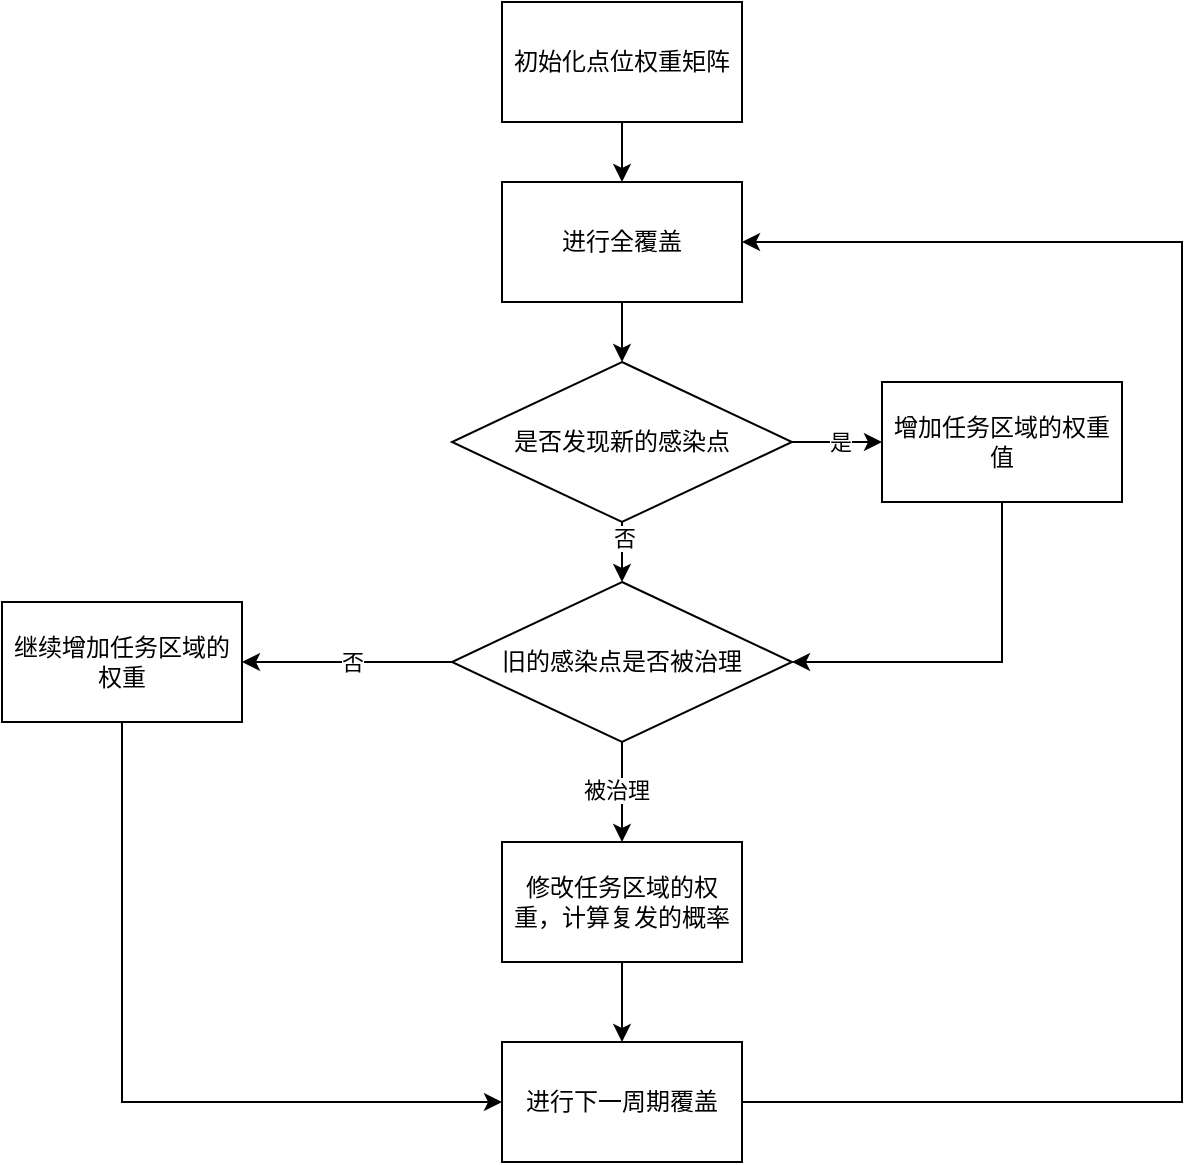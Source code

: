 <mxfile version="26.2.3">
  <diagram name="第 1 页" id="CfyCc19zAq1EiHy3i6xN">
    <mxGraphModel dx="1044" dy="543" grid="1" gridSize="10" guides="1" tooltips="1" connect="1" arrows="1" fold="1" page="1" pageScale="1" pageWidth="827" pageHeight="1169" math="0" shadow="0">
      <root>
        <mxCell id="0" />
        <mxCell id="1" parent="0" />
        <mxCell id="m_UP_izuxUmIqxNckfhg-3" value="" style="edgeStyle=orthogonalEdgeStyle;rounded=0;orthogonalLoop=1;jettySize=auto;html=1;" parent="1" source="m_UP_izuxUmIqxNckfhg-1" target="m_UP_izuxUmIqxNckfhg-2" edge="1">
          <mxGeometry relative="1" as="geometry" />
        </mxCell>
        <mxCell id="m_UP_izuxUmIqxNckfhg-1" value="初始化点位权重矩阵" style="rounded=0;whiteSpace=wrap;html=1;" parent="1" vertex="1">
          <mxGeometry x="260" y="20" width="120" height="60" as="geometry" />
        </mxCell>
        <mxCell id="m_UP_izuxUmIqxNckfhg-5" value="" style="edgeStyle=orthogonalEdgeStyle;rounded=0;orthogonalLoop=1;jettySize=auto;html=1;" parent="1" source="m_UP_izuxUmIqxNckfhg-2" target="m_UP_izuxUmIqxNckfhg-4" edge="1">
          <mxGeometry relative="1" as="geometry" />
        </mxCell>
        <mxCell id="m_UP_izuxUmIqxNckfhg-2" value="进行全覆盖" style="whiteSpace=wrap;html=1;rounded=0;" parent="1" vertex="1">
          <mxGeometry x="260" y="110" width="120" height="60" as="geometry" />
        </mxCell>
        <mxCell id="m_UP_izuxUmIqxNckfhg-7" value="" style="edgeStyle=orthogonalEdgeStyle;rounded=0;orthogonalLoop=1;jettySize=auto;html=1;" parent="1" source="m_UP_izuxUmIqxNckfhg-4" target="m_UP_izuxUmIqxNckfhg-6" edge="1">
          <mxGeometry relative="1" as="geometry" />
        </mxCell>
        <mxCell id="m_UP_izuxUmIqxNckfhg-22" value="否" style="edgeLabel;html=1;align=center;verticalAlign=middle;resizable=0;points=[];" parent="m_UP_izuxUmIqxNckfhg-7" vertex="1" connectable="0">
          <mxGeometry x="-0.68" y="1" relative="1" as="geometry">
            <mxPoint as="offset" />
          </mxGeometry>
        </mxCell>
        <mxCell id="m_UP_izuxUmIqxNckfhg-11" value="" style="edgeStyle=orthogonalEdgeStyle;rounded=0;orthogonalLoop=1;jettySize=auto;html=1;" parent="1" source="m_UP_izuxUmIqxNckfhg-4" target="m_UP_izuxUmIqxNckfhg-10" edge="1">
          <mxGeometry relative="1" as="geometry" />
        </mxCell>
        <mxCell id="m_UP_izuxUmIqxNckfhg-21" value="是" style="edgeLabel;html=1;align=center;verticalAlign=middle;resizable=0;points=[];" parent="m_UP_izuxUmIqxNckfhg-11" vertex="1" connectable="0">
          <mxGeometry x="0.067" relative="1" as="geometry">
            <mxPoint as="offset" />
          </mxGeometry>
        </mxCell>
        <mxCell id="m_UP_izuxUmIqxNckfhg-4" value="是否发现新的感染点" style="rhombus;whiteSpace=wrap;html=1;rounded=0;" parent="1" vertex="1">
          <mxGeometry x="235" y="200" width="170" height="80" as="geometry" />
        </mxCell>
        <mxCell id="m_UP_izuxUmIqxNckfhg-14" value="" style="edgeStyle=orthogonalEdgeStyle;rounded=0;orthogonalLoop=1;jettySize=auto;html=1;" parent="1" source="m_UP_izuxUmIqxNckfhg-6" target="m_UP_izuxUmIqxNckfhg-13" edge="1">
          <mxGeometry relative="1" as="geometry" />
        </mxCell>
        <mxCell id="m_UP_izuxUmIqxNckfhg-15" value="否" style="edgeLabel;html=1;align=center;verticalAlign=middle;resizable=0;points=[];" parent="m_UP_izuxUmIqxNckfhg-14" vertex="1" connectable="0">
          <mxGeometry x="-0.048" relative="1" as="geometry">
            <mxPoint as="offset" />
          </mxGeometry>
        </mxCell>
        <mxCell id="m_UP_izuxUmIqxNckfhg-19" value="" style="edgeStyle=orthogonalEdgeStyle;rounded=0;orthogonalLoop=1;jettySize=auto;html=1;" parent="1" source="m_UP_izuxUmIqxNckfhg-6" target="m_UP_izuxUmIqxNckfhg-18" edge="1">
          <mxGeometry relative="1" as="geometry" />
        </mxCell>
        <mxCell id="m_UP_izuxUmIqxNckfhg-20" value="被治理" style="edgeLabel;html=1;align=center;verticalAlign=middle;resizable=0;points=[];" parent="m_UP_izuxUmIqxNckfhg-19" vertex="1" connectable="0">
          <mxGeometry x="-0.04" y="-3" relative="1" as="geometry">
            <mxPoint as="offset" />
          </mxGeometry>
        </mxCell>
        <mxCell id="m_UP_izuxUmIqxNckfhg-6" value="旧的感染点是否被治理" style="rhombus;whiteSpace=wrap;html=1;rounded=0;" parent="1" vertex="1">
          <mxGeometry x="235" y="310" width="170" height="80" as="geometry" />
        </mxCell>
        <mxCell id="m_UP_izuxUmIqxNckfhg-12" style="edgeStyle=orthogonalEdgeStyle;rounded=0;orthogonalLoop=1;jettySize=auto;html=1;" parent="1" source="m_UP_izuxUmIqxNckfhg-10" target="m_UP_izuxUmIqxNckfhg-6" edge="1">
          <mxGeometry relative="1" as="geometry">
            <Array as="points">
              <mxPoint x="510" y="350" />
            </Array>
          </mxGeometry>
        </mxCell>
        <mxCell id="m_UP_izuxUmIqxNckfhg-10" value="增加任务区域的权重值" style="whiteSpace=wrap;html=1;rounded=0;" parent="1" vertex="1">
          <mxGeometry x="450" y="210" width="120" height="60" as="geometry" />
        </mxCell>
        <mxCell id="m_UP_izuxUmIqxNckfhg-35" style="edgeStyle=orthogonalEdgeStyle;rounded=0;orthogonalLoop=1;jettySize=auto;html=1;" parent="1" source="m_UP_izuxUmIqxNckfhg-13" target="m_UP_izuxUmIqxNckfhg-38" edge="1">
          <mxGeometry relative="1" as="geometry">
            <mxPoint x="235" y="570" as="targetPoint" />
            <Array as="points">
              <mxPoint x="70" y="570" />
            </Array>
          </mxGeometry>
        </mxCell>
        <mxCell id="m_UP_izuxUmIqxNckfhg-13" value="继续增加任务区域的权重" style="whiteSpace=wrap;html=1;rounded=0;" parent="1" vertex="1">
          <mxGeometry x="10" y="320" width="120" height="60" as="geometry" />
        </mxCell>
        <mxCell id="m_UP_izuxUmIqxNckfhg-25" value="" style="edgeStyle=orthogonalEdgeStyle;rounded=0;orthogonalLoop=1;jettySize=auto;html=1;entryX=0.5;entryY=0;entryDx=0;entryDy=0;" parent="1" source="m_UP_izuxUmIqxNckfhg-18" target="m_UP_izuxUmIqxNckfhg-38" edge="1">
          <mxGeometry relative="1" as="geometry">
            <mxPoint x="320" y="530" as="targetPoint" />
          </mxGeometry>
        </mxCell>
        <mxCell id="m_UP_izuxUmIqxNckfhg-18" value="修改任务区域的权重，计算复发的概率" style="whiteSpace=wrap;html=1;rounded=0;" parent="1" vertex="1">
          <mxGeometry x="260" y="440" width="120" height="60" as="geometry" />
        </mxCell>
        <mxCell id="m_UP_izuxUmIqxNckfhg-29" style="edgeStyle=orthogonalEdgeStyle;rounded=0;orthogonalLoop=1;jettySize=auto;html=1;entryX=1;entryY=0.5;entryDx=0;entryDy=0;" parent="1" source="m_UP_izuxUmIqxNckfhg-38" target="m_UP_izuxUmIqxNckfhg-2" edge="1">
          <mxGeometry relative="1" as="geometry">
            <mxPoint x="365" y="570" as="sourcePoint" />
            <mxPoint x="340" y="140" as="targetPoint" />
            <Array as="points">
              <mxPoint x="600" y="570" />
              <mxPoint x="600" y="140" />
            </Array>
          </mxGeometry>
        </mxCell>
        <mxCell id="m_UP_izuxUmIqxNckfhg-38" value="进行下一周期覆盖" style="rounded=0;whiteSpace=wrap;html=1;" parent="1" vertex="1">
          <mxGeometry x="260" y="540" width="120" height="60" as="geometry" />
        </mxCell>
      </root>
    </mxGraphModel>
  </diagram>
</mxfile>
